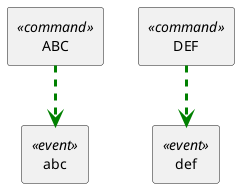 @startuml
skinparam componentStyle rectangle
skinparam rectangle {
	backgroundColor<<event>> Orange
	backgroundColor<<command>> LightBlue
	backgroundColor<<external>> Pink
	backgroundColor<<document>> Green
	backgroundColor<<invariant>> Yellow
}
component C0 <<command>> [
ABC
]
component C1 <<event>> [
abc
]
C0 .[#green,thickness=3].> C1
component C2 <<command>> [
DEF
]
C0 -[hidden]right-> C2
component C3 <<event>> [
def
]
C2 .[#green,thickness=3].> C3
@enduml
